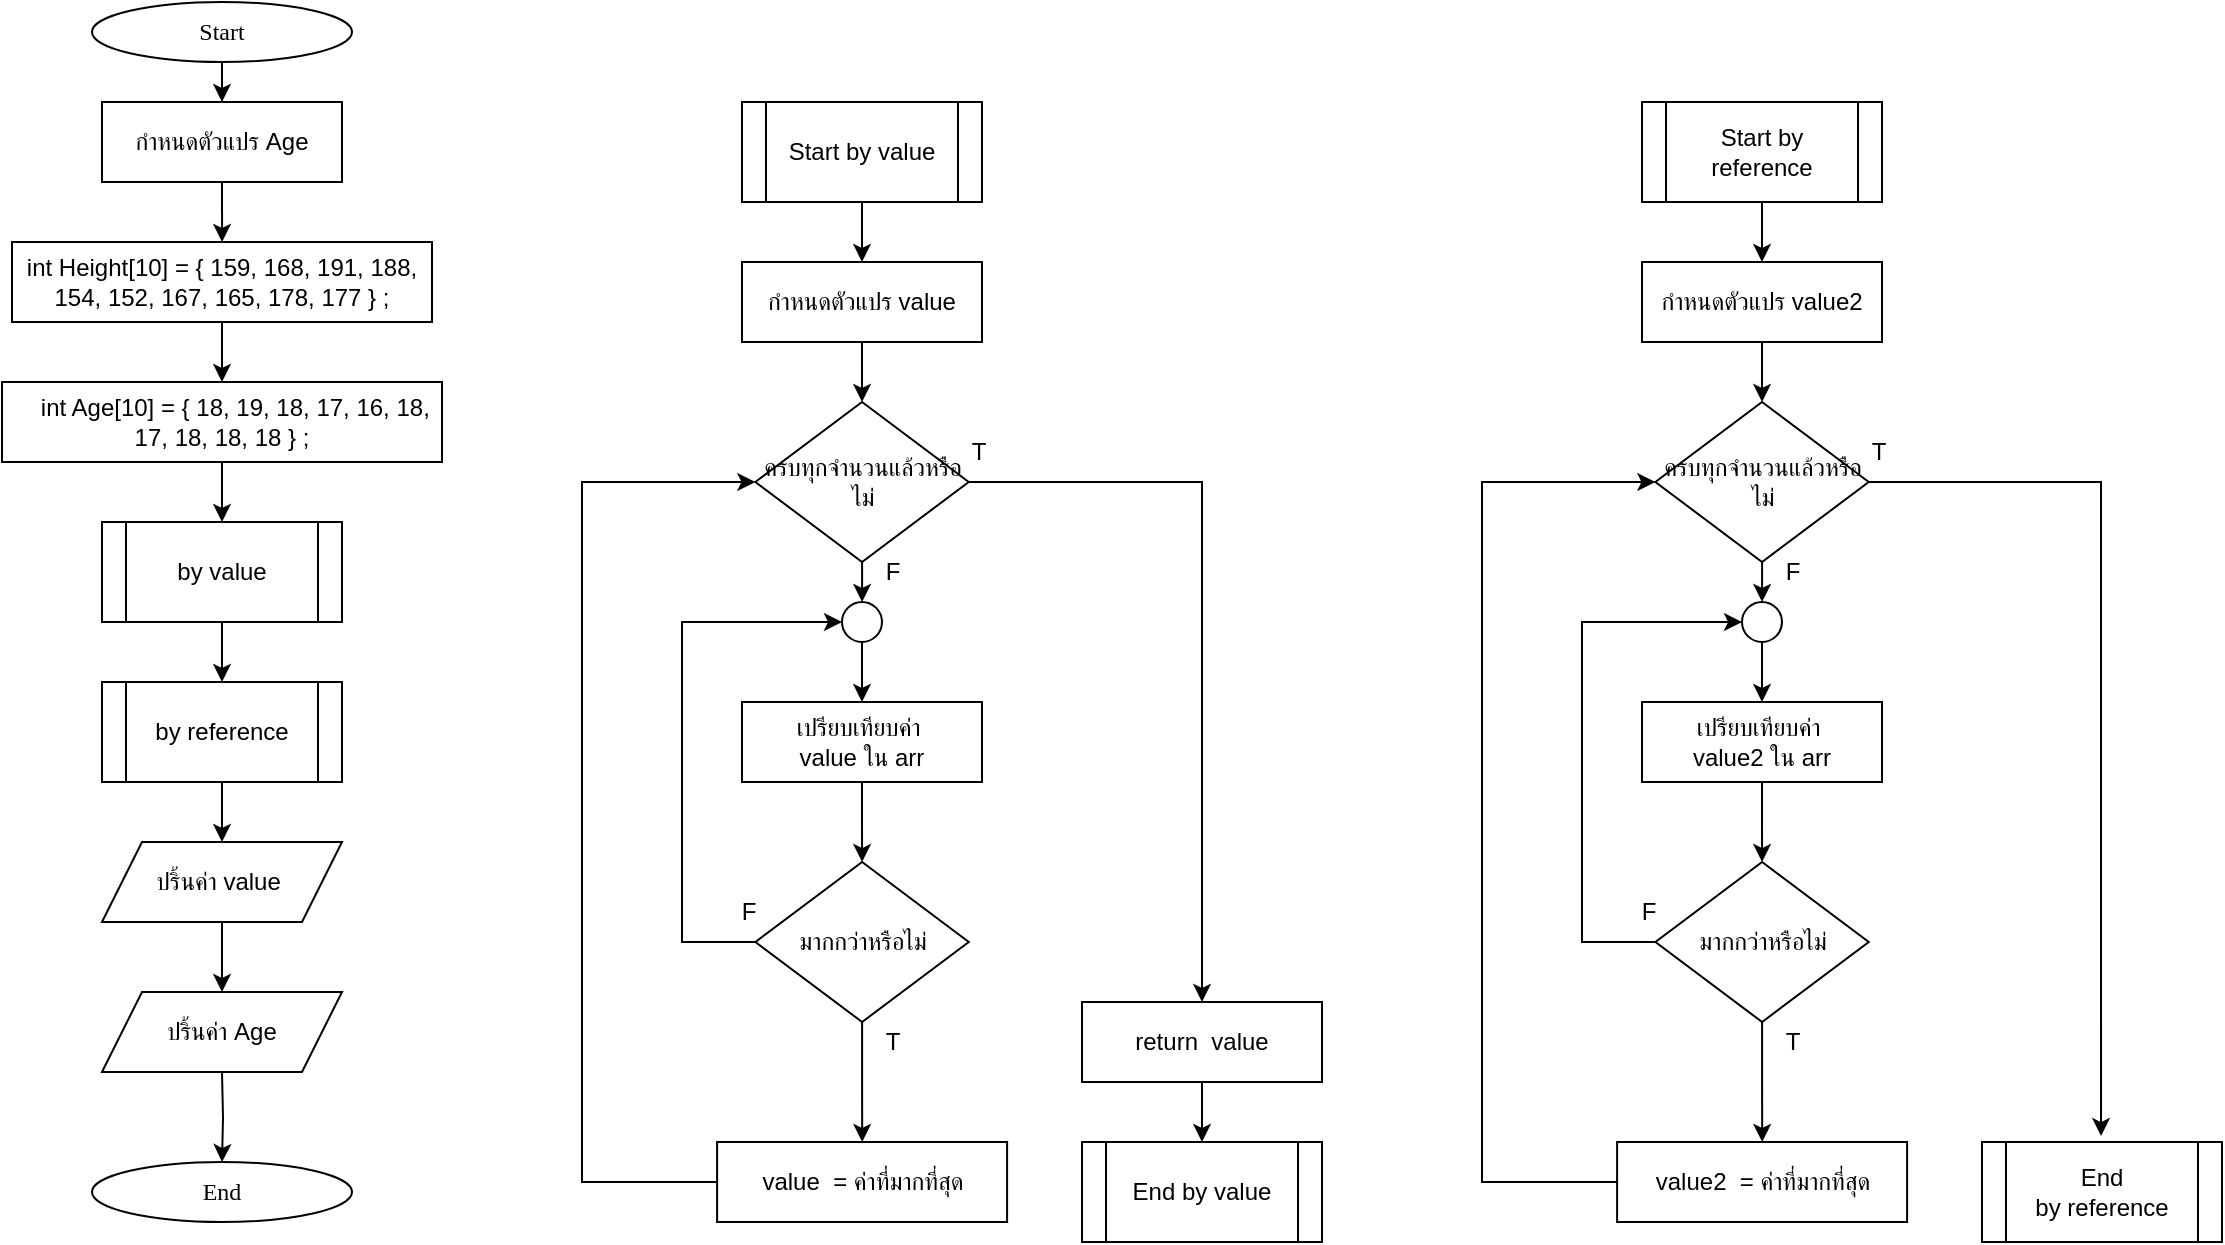 <mxfile version="25.0.1">
  <diagram name="Page-1" id="wUkX-p4EjtXOAbLBFPQd">
    <mxGraphModel dx="3455" dy="2513" grid="1" gridSize="10" guides="1" tooltips="1" connect="1" arrows="1" fold="1" page="1" pageScale="1" pageWidth="850" pageHeight="1100" math="0" shadow="0">
      <root>
        <mxCell id="0" />
        <mxCell id="1" parent="0" />
        <mxCell id="WnKNYFePDU4JlDuLovtz-3" value="" style="edgeStyle=orthogonalEdgeStyle;rounded=0;orthogonalLoop=1;jettySize=auto;html=1;" edge="1" parent="1">
          <mxGeometry relative="1" as="geometry">
            <mxPoint x="-589.971" y="-900" as="targetPoint" />
            <mxPoint x="-590.0" y="-930" as="sourcePoint" />
          </mxGeometry>
        </mxCell>
        <mxCell id="WnKNYFePDU4JlDuLovtz-108" style="edgeStyle=orthogonalEdgeStyle;rounded=0;orthogonalLoop=1;jettySize=auto;html=1;entryX=0.5;entryY=0;entryDx=0;entryDy=0;" edge="1" parent="1" source="WnKNYFePDU4JlDuLovtz-4" target="WnKNYFePDU4JlDuLovtz-107">
          <mxGeometry relative="1" as="geometry" />
        </mxCell>
        <mxCell id="WnKNYFePDU4JlDuLovtz-4" value="&lt;font data-font-src=&quot;https://fonts.googleapis.com/css?family=Sarabun&quot; face=&quot;Sarabun&quot;&gt;Start&lt;/font&gt;" style="ellipse;whiteSpace=wrap;html=1;" vertex="1" parent="1">
          <mxGeometry x="-655.0" y="-1020" width="130" height="30" as="geometry" />
        </mxCell>
        <mxCell id="WnKNYFePDU4JlDuLovtz-5" value="" style="edgeStyle=orthogonalEdgeStyle;rounded=0;orthogonalLoop=1;jettySize=auto;html=1;" edge="1" parent="1" source="WnKNYFePDU4JlDuLovtz-6">
          <mxGeometry relative="1" as="geometry">
            <mxPoint x="-590" y="-760" as="targetPoint" />
          </mxGeometry>
        </mxCell>
        <mxCell id="WnKNYFePDU4JlDuLovtz-6" value="&amp;nbsp; &amp;nbsp; int Age[10] = { 18, 19, 18, 17, 16, 18, 17, 18, 18, 18 } ;" style="rounded=0;whiteSpace=wrap;html=1;" vertex="1" parent="1">
          <mxGeometry x="-700" y="-830" width="220" height="40" as="geometry" />
        </mxCell>
        <mxCell id="WnKNYFePDU4JlDuLovtz-9" value="" style="edgeStyle=orthogonalEdgeStyle;rounded=0;orthogonalLoop=1;jettySize=auto;html=1;" edge="1" parent="1" target="WnKNYFePDU4JlDuLovtz-16">
          <mxGeometry relative="1" as="geometry">
            <mxPoint x="-590" y="-485" as="sourcePoint" />
          </mxGeometry>
        </mxCell>
        <mxCell id="WnKNYFePDU4JlDuLovtz-13" style="edgeStyle=orthogonalEdgeStyle;rounded=0;orthogonalLoop=1;jettySize=auto;html=1;entryX=0.5;entryY=0;entryDx=0;entryDy=0;" edge="1" parent="1" source="WnKNYFePDU4JlDuLovtz-14" target="WnKNYFePDU4JlDuLovtz-6">
          <mxGeometry relative="1" as="geometry" />
        </mxCell>
        <mxCell id="WnKNYFePDU4JlDuLovtz-14" value="int Height[10] = { 159, 168, 191, 188, 154, 152, 167, 165, 178, 177 } ;" style="rounded=0;whiteSpace=wrap;html=1;" vertex="1" parent="1">
          <mxGeometry x="-695" y="-900" width="210" height="40" as="geometry" />
        </mxCell>
        <mxCell id="WnKNYFePDU4JlDuLovtz-16" value="&lt;font data-font-src=&quot;https://fonts.googleapis.com/css?family=Sarabun&quot; face=&quot;Sarabun&quot;&gt;End&lt;/font&gt;" style="ellipse;whiteSpace=wrap;html=1;" vertex="1" parent="1">
          <mxGeometry x="-655.0" y="-440" width="130" height="30" as="geometry" />
        </mxCell>
        <mxCell id="WnKNYFePDU4JlDuLovtz-106" value="" style="edgeStyle=orthogonalEdgeStyle;rounded=0;orthogonalLoop=1;jettySize=auto;html=1;" edge="1" parent="1" source="WnKNYFePDU4JlDuLovtz-26" target="WnKNYFePDU4JlDuLovtz-105">
          <mxGeometry relative="1" as="geometry" />
        </mxCell>
        <mxCell id="WnKNYFePDU4JlDuLovtz-26" value="by value" style="shape=process;whiteSpace=wrap;html=1;backgroundOutline=1;" vertex="1" parent="1">
          <mxGeometry x="-650" y="-760" width="120" height="50" as="geometry" />
        </mxCell>
        <mxCell id="WnKNYFePDU4JlDuLovtz-78" value="" style="edgeStyle=orthogonalEdgeStyle;rounded=0;orthogonalLoop=1;jettySize=auto;html=1;" edge="1" parent="1" source="WnKNYFePDU4JlDuLovtz-27" target="WnKNYFePDU4JlDuLovtz-75">
          <mxGeometry relative="1" as="geometry" />
        </mxCell>
        <mxCell id="WnKNYFePDU4JlDuLovtz-27" value="Start by value" style="shape=process;whiteSpace=wrap;html=1;backgroundOutline=1;" vertex="1" parent="1">
          <mxGeometry x="-330" y="-970" width="120" height="50" as="geometry" />
        </mxCell>
        <mxCell id="WnKNYFePDU4JlDuLovtz-45" value="" style="edgeStyle=orthogonalEdgeStyle;rounded=0;orthogonalLoop=1;jettySize=auto;html=1;" edge="1" parent="1" source="WnKNYFePDU4JlDuLovtz-28" target="WnKNYFePDU4JlDuLovtz-29">
          <mxGeometry relative="1" as="geometry" />
        </mxCell>
        <mxCell id="WnKNYFePDU4JlDuLovtz-28" value="เปรียบเทียบค่า&amp;nbsp;&lt;div&gt;value ใน arr&lt;/div&gt;" style="rounded=0;whiteSpace=wrap;html=1;" vertex="1" parent="1">
          <mxGeometry x="-330.0" y="-670" width="120" height="40" as="geometry" />
        </mxCell>
        <mxCell id="WnKNYFePDU4JlDuLovtz-46" value="" style="edgeStyle=orthogonalEdgeStyle;rounded=0;orthogonalLoop=1;jettySize=auto;html=1;" edge="1" parent="1" source="WnKNYFePDU4JlDuLovtz-29" target="WnKNYFePDU4JlDuLovtz-31">
          <mxGeometry relative="1" as="geometry" />
        </mxCell>
        <mxCell id="WnKNYFePDU4JlDuLovtz-47" style="edgeStyle=orthogonalEdgeStyle;rounded=0;orthogonalLoop=1;jettySize=auto;html=1;entryX=0;entryY=0.5;entryDx=0;entryDy=0;" edge="1" parent="1" source="WnKNYFePDU4JlDuLovtz-29" target="WnKNYFePDU4JlDuLovtz-30">
          <mxGeometry relative="1" as="geometry">
            <Array as="points">
              <mxPoint x="-360" y="-550" />
              <mxPoint x="-360" y="-710" />
            </Array>
          </mxGeometry>
        </mxCell>
        <mxCell id="WnKNYFePDU4JlDuLovtz-29" value="มากกว่าหรือไม่" style="rhombus;whiteSpace=wrap;html=1;" vertex="1" parent="1">
          <mxGeometry x="-323.28" y="-590" width="106.67" height="80" as="geometry" />
        </mxCell>
        <mxCell id="WnKNYFePDU4JlDuLovtz-44" style="edgeStyle=orthogonalEdgeStyle;rounded=0;orthogonalLoop=1;jettySize=auto;html=1;entryX=0.5;entryY=0;entryDx=0;entryDy=0;" edge="1" parent="1" source="WnKNYFePDU4JlDuLovtz-30" target="WnKNYFePDU4JlDuLovtz-28">
          <mxGeometry relative="1" as="geometry" />
        </mxCell>
        <mxCell id="WnKNYFePDU4JlDuLovtz-30" value="" style="ellipse;whiteSpace=wrap;html=1;aspect=fixed;" vertex="1" parent="1">
          <mxGeometry x="-280" y="-720" width="20" height="20" as="geometry" />
        </mxCell>
        <mxCell id="WnKNYFePDU4JlDuLovtz-50" style="edgeStyle=orthogonalEdgeStyle;rounded=0;orthogonalLoop=1;jettySize=auto;html=1;entryX=0;entryY=0.5;entryDx=0;entryDy=0;" edge="1" parent="1" source="WnKNYFePDU4JlDuLovtz-31" target="WnKNYFePDU4JlDuLovtz-34">
          <mxGeometry relative="1" as="geometry">
            <Array as="points">
              <mxPoint x="-410" y="-430" />
              <mxPoint x="-410" y="-780" />
            </Array>
          </mxGeometry>
        </mxCell>
        <mxCell id="WnKNYFePDU4JlDuLovtz-31" value="value&amp;nbsp; = ค่าที่มากที่สุด" style="rounded=0;whiteSpace=wrap;html=1;" vertex="1" parent="1">
          <mxGeometry x="-342.45" y="-450" width="145" height="40" as="geometry" />
        </mxCell>
        <mxCell id="WnKNYFePDU4JlDuLovtz-42" style="edgeStyle=orthogonalEdgeStyle;rounded=0;orthogonalLoop=1;jettySize=auto;html=1;" edge="1" parent="1" source="WnKNYFePDU4JlDuLovtz-34" target="WnKNYFePDU4JlDuLovtz-30">
          <mxGeometry relative="1" as="geometry" />
        </mxCell>
        <mxCell id="WnKNYFePDU4JlDuLovtz-79" style="edgeStyle=orthogonalEdgeStyle;rounded=0;orthogonalLoop=1;jettySize=auto;html=1;entryX=0.5;entryY=0;entryDx=0;entryDy=0;" edge="1" parent="1" source="WnKNYFePDU4JlDuLovtz-34" target="WnKNYFePDU4JlDuLovtz-74">
          <mxGeometry relative="1" as="geometry" />
        </mxCell>
        <mxCell id="WnKNYFePDU4JlDuLovtz-34" value="ครบทุกจำนวนแล้วหรือไม่" style="rhombus;whiteSpace=wrap;html=1;" vertex="1" parent="1">
          <mxGeometry x="-323.31" y="-820" width="106.67" height="80" as="geometry" />
        </mxCell>
        <mxCell id="WnKNYFePDU4JlDuLovtz-35" value="End by value" style="shape=process;whiteSpace=wrap;html=1;backgroundOutline=1;" vertex="1" parent="1">
          <mxGeometry x="-160" y="-450" width="120" height="50" as="geometry" />
        </mxCell>
        <mxCell id="WnKNYFePDU4JlDuLovtz-48" value="F" style="text;html=1;align=center;verticalAlign=middle;resizable=0;points=[];autosize=1;strokeColor=none;fillColor=none;" vertex="1" parent="1">
          <mxGeometry x="-342.45" y="-580" width="30" height="30" as="geometry" />
        </mxCell>
        <mxCell id="WnKNYFePDU4JlDuLovtz-49" value="T" style="text;html=1;align=center;verticalAlign=middle;resizable=0;points=[];autosize=1;strokeColor=none;fillColor=none;" vertex="1" parent="1">
          <mxGeometry x="-270" y="-515" width="30" height="30" as="geometry" />
        </mxCell>
        <mxCell id="WnKNYFePDU4JlDuLovtz-52" value="T" style="text;html=1;align=center;verticalAlign=middle;resizable=0;points=[];autosize=1;strokeColor=none;fillColor=none;" vertex="1" parent="1">
          <mxGeometry x="-227.45" y="-810" width="30" height="30" as="geometry" />
        </mxCell>
        <mxCell id="WnKNYFePDU4JlDuLovtz-54" value="F" style="text;html=1;align=center;verticalAlign=middle;resizable=0;points=[];autosize=1;strokeColor=none;fillColor=none;" vertex="1" parent="1">
          <mxGeometry x="-270" y="-750" width="30" height="30" as="geometry" />
        </mxCell>
        <mxCell id="WnKNYFePDU4JlDuLovtz-80" value="" style="edgeStyle=orthogonalEdgeStyle;rounded=0;orthogonalLoop=1;jettySize=auto;html=1;" edge="1" parent="1" source="WnKNYFePDU4JlDuLovtz-74" target="WnKNYFePDU4JlDuLovtz-35">
          <mxGeometry relative="1" as="geometry" />
        </mxCell>
        <mxCell id="WnKNYFePDU4JlDuLovtz-74" value="return&amp;nbsp; value" style="rounded=0;whiteSpace=wrap;html=1;" vertex="1" parent="1">
          <mxGeometry x="-160.0" y="-520" width="120" height="40" as="geometry" />
        </mxCell>
        <mxCell id="WnKNYFePDU4JlDuLovtz-77" style="edgeStyle=orthogonalEdgeStyle;rounded=0;orthogonalLoop=1;jettySize=auto;html=1;entryX=0.5;entryY=0;entryDx=0;entryDy=0;" edge="1" parent="1" source="WnKNYFePDU4JlDuLovtz-75" target="WnKNYFePDU4JlDuLovtz-34">
          <mxGeometry relative="1" as="geometry" />
        </mxCell>
        <mxCell id="WnKNYFePDU4JlDuLovtz-75" value="กำหนดตัวแปร value" style="rounded=0;whiteSpace=wrap;html=1;" vertex="1" parent="1">
          <mxGeometry x="-330.0" y="-890" width="120" height="40" as="geometry" />
        </mxCell>
        <mxCell id="WnKNYFePDU4JlDuLovtz-82" value="" style="edgeStyle=orthogonalEdgeStyle;rounded=0;orthogonalLoop=1;jettySize=auto;html=1;" edge="1" source="WnKNYFePDU4JlDuLovtz-83" target="WnKNYFePDU4JlDuLovtz-104" parent="1">
          <mxGeometry relative="1" as="geometry" />
        </mxCell>
        <mxCell id="WnKNYFePDU4JlDuLovtz-83" value="Start by reference" style="shape=process;whiteSpace=wrap;html=1;backgroundOutline=1;" vertex="1" parent="1">
          <mxGeometry x="120" y="-970" width="120" height="50" as="geometry" />
        </mxCell>
        <mxCell id="WnKNYFePDU4JlDuLovtz-84" value="" style="edgeStyle=orthogonalEdgeStyle;rounded=0;orthogonalLoop=1;jettySize=auto;html=1;" edge="1" source="WnKNYFePDU4JlDuLovtz-85" target="WnKNYFePDU4JlDuLovtz-88" parent="1">
          <mxGeometry relative="1" as="geometry" />
        </mxCell>
        <mxCell id="WnKNYFePDU4JlDuLovtz-85" value="เปรียบเทียบค่า&amp;nbsp;&lt;div&gt;value2 ใน arr&lt;/div&gt;" style="rounded=0;whiteSpace=wrap;html=1;" vertex="1" parent="1">
          <mxGeometry x="120.0" y="-670" width="120" height="40" as="geometry" />
        </mxCell>
        <mxCell id="WnKNYFePDU4JlDuLovtz-86" value="" style="edgeStyle=orthogonalEdgeStyle;rounded=0;orthogonalLoop=1;jettySize=auto;html=1;" edge="1" source="WnKNYFePDU4JlDuLovtz-88" target="WnKNYFePDU4JlDuLovtz-92" parent="1">
          <mxGeometry relative="1" as="geometry" />
        </mxCell>
        <mxCell id="WnKNYFePDU4JlDuLovtz-87" style="edgeStyle=orthogonalEdgeStyle;rounded=0;orthogonalLoop=1;jettySize=auto;html=1;entryX=0;entryY=0.5;entryDx=0;entryDy=0;" edge="1" source="WnKNYFePDU4JlDuLovtz-88" target="WnKNYFePDU4JlDuLovtz-90" parent="1">
          <mxGeometry relative="1" as="geometry">
            <Array as="points">
              <mxPoint x="90" y="-550" />
              <mxPoint x="90" y="-710" />
            </Array>
          </mxGeometry>
        </mxCell>
        <mxCell id="WnKNYFePDU4JlDuLovtz-88" value="มากกว่าหรือไม่" style="rhombus;whiteSpace=wrap;html=1;" vertex="1" parent="1">
          <mxGeometry x="126.72" y="-590" width="106.67" height="80" as="geometry" />
        </mxCell>
        <mxCell id="WnKNYFePDU4JlDuLovtz-89" style="edgeStyle=orthogonalEdgeStyle;rounded=0;orthogonalLoop=1;jettySize=auto;html=1;entryX=0.5;entryY=0;entryDx=0;entryDy=0;" edge="1" source="WnKNYFePDU4JlDuLovtz-90" target="WnKNYFePDU4JlDuLovtz-85" parent="1">
          <mxGeometry relative="1" as="geometry" />
        </mxCell>
        <mxCell id="WnKNYFePDU4JlDuLovtz-90" value="" style="ellipse;whiteSpace=wrap;html=1;aspect=fixed;" vertex="1" parent="1">
          <mxGeometry x="170" y="-720" width="20" height="20" as="geometry" />
        </mxCell>
        <mxCell id="WnKNYFePDU4JlDuLovtz-91" style="edgeStyle=orthogonalEdgeStyle;rounded=0;orthogonalLoop=1;jettySize=auto;html=1;entryX=0;entryY=0.5;entryDx=0;entryDy=0;" edge="1" source="WnKNYFePDU4JlDuLovtz-92" target="WnKNYFePDU4JlDuLovtz-95" parent="1">
          <mxGeometry relative="1" as="geometry">
            <Array as="points">
              <mxPoint x="40" y="-430" />
              <mxPoint x="40" y="-780" />
            </Array>
          </mxGeometry>
        </mxCell>
        <mxCell id="WnKNYFePDU4JlDuLovtz-92" value="value2&amp;nbsp; = ค่าที่มากที่สุด" style="rounded=0;whiteSpace=wrap;html=1;" vertex="1" parent="1">
          <mxGeometry x="107.55" y="-450" width="145" height="40" as="geometry" />
        </mxCell>
        <mxCell id="WnKNYFePDU4JlDuLovtz-93" style="edgeStyle=orthogonalEdgeStyle;rounded=0;orthogonalLoop=1;jettySize=auto;html=1;" edge="1" source="WnKNYFePDU4JlDuLovtz-95" target="WnKNYFePDU4JlDuLovtz-90" parent="1">
          <mxGeometry relative="1" as="geometry" />
        </mxCell>
        <mxCell id="WnKNYFePDU4JlDuLovtz-94" style="edgeStyle=orthogonalEdgeStyle;rounded=0;orthogonalLoop=1;jettySize=auto;html=1;entryX=0.496;entryY=-0.059;entryDx=0;entryDy=0;entryPerimeter=0;" edge="1" source="WnKNYFePDU4JlDuLovtz-95" target="WnKNYFePDU4JlDuLovtz-96" parent="1">
          <mxGeometry relative="1" as="geometry">
            <mxPoint x="350" y="-520" as="targetPoint" />
          </mxGeometry>
        </mxCell>
        <mxCell id="WnKNYFePDU4JlDuLovtz-95" value="ครบทุกจำนวนแล้วหรือไม่" style="rhombus;whiteSpace=wrap;html=1;" vertex="1" parent="1">
          <mxGeometry x="126.69" y="-820" width="106.67" height="80" as="geometry" />
        </mxCell>
        <mxCell id="WnKNYFePDU4JlDuLovtz-96" value="End&lt;div&gt;by reference&lt;/div&gt;" style="shape=process;whiteSpace=wrap;html=1;backgroundOutline=1;" vertex="1" parent="1">
          <mxGeometry x="290" y="-450" width="120" height="50" as="geometry" />
        </mxCell>
        <mxCell id="WnKNYFePDU4JlDuLovtz-97" value="F" style="text;html=1;align=center;verticalAlign=middle;resizable=0;points=[];autosize=1;strokeColor=none;fillColor=none;" vertex="1" parent="1">
          <mxGeometry x="107.55" y="-580" width="30" height="30" as="geometry" />
        </mxCell>
        <mxCell id="WnKNYFePDU4JlDuLovtz-98" value="T" style="text;html=1;align=center;verticalAlign=middle;resizable=0;points=[];autosize=1;strokeColor=none;fillColor=none;" vertex="1" parent="1">
          <mxGeometry x="180" y="-515" width="30" height="30" as="geometry" />
        </mxCell>
        <mxCell id="WnKNYFePDU4JlDuLovtz-99" value="T" style="text;html=1;align=center;verticalAlign=middle;resizable=0;points=[];autosize=1;strokeColor=none;fillColor=none;" vertex="1" parent="1">
          <mxGeometry x="222.55" y="-810" width="30" height="30" as="geometry" />
        </mxCell>
        <mxCell id="WnKNYFePDU4JlDuLovtz-100" value="F" style="text;html=1;align=center;verticalAlign=middle;resizable=0;points=[];autosize=1;strokeColor=none;fillColor=none;" vertex="1" parent="1">
          <mxGeometry x="180" y="-750" width="30" height="30" as="geometry" />
        </mxCell>
        <mxCell id="WnKNYFePDU4JlDuLovtz-103" style="edgeStyle=orthogonalEdgeStyle;rounded=0;orthogonalLoop=1;jettySize=auto;html=1;entryX=0.5;entryY=0;entryDx=0;entryDy=0;" edge="1" source="WnKNYFePDU4JlDuLovtz-104" target="WnKNYFePDU4JlDuLovtz-95" parent="1">
          <mxGeometry relative="1" as="geometry" />
        </mxCell>
        <mxCell id="WnKNYFePDU4JlDuLovtz-104" value="กำหนดตัวแปร value2" style="rounded=0;whiteSpace=wrap;html=1;" vertex="1" parent="1">
          <mxGeometry x="120.0" y="-890" width="120" height="40" as="geometry" />
        </mxCell>
        <mxCell id="WnKNYFePDU4JlDuLovtz-110" value="" style="edgeStyle=orthogonalEdgeStyle;rounded=0;orthogonalLoop=1;jettySize=auto;html=1;" edge="1" parent="1" source="WnKNYFePDU4JlDuLovtz-105" target="WnKNYFePDU4JlDuLovtz-109">
          <mxGeometry relative="1" as="geometry" />
        </mxCell>
        <mxCell id="WnKNYFePDU4JlDuLovtz-105" value="by reference" style="shape=process;whiteSpace=wrap;html=1;backgroundOutline=1;" vertex="1" parent="1">
          <mxGeometry x="-650" y="-680" width="120" height="50" as="geometry" />
        </mxCell>
        <mxCell id="WnKNYFePDU4JlDuLovtz-107" value="กำหนดตัวแปร Age" style="rounded=0;whiteSpace=wrap;html=1;" vertex="1" parent="1">
          <mxGeometry x="-650" y="-970" width="120" height="40" as="geometry" />
        </mxCell>
        <mxCell id="WnKNYFePDU4JlDuLovtz-113" value="" style="edgeStyle=orthogonalEdgeStyle;rounded=0;orthogonalLoop=1;jettySize=auto;html=1;" edge="1" parent="1" source="WnKNYFePDU4JlDuLovtz-109" target="WnKNYFePDU4JlDuLovtz-112">
          <mxGeometry relative="1" as="geometry" />
        </mxCell>
        <mxCell id="WnKNYFePDU4JlDuLovtz-109" value="ปริ้นค่า value&amp;nbsp;" style="shape=parallelogram;perimeter=parallelogramPerimeter;whiteSpace=wrap;html=1;fixedSize=1;" vertex="1" parent="1">
          <mxGeometry x="-650" y="-600" width="120" height="40" as="geometry" />
        </mxCell>
        <mxCell id="WnKNYFePDU4JlDuLovtz-112" value="ปริ้นค่า Age" style="shape=parallelogram;perimeter=parallelogramPerimeter;whiteSpace=wrap;html=1;fixedSize=1;" vertex="1" parent="1">
          <mxGeometry x="-650" y="-525" width="120" height="40" as="geometry" />
        </mxCell>
      </root>
    </mxGraphModel>
  </diagram>
</mxfile>
